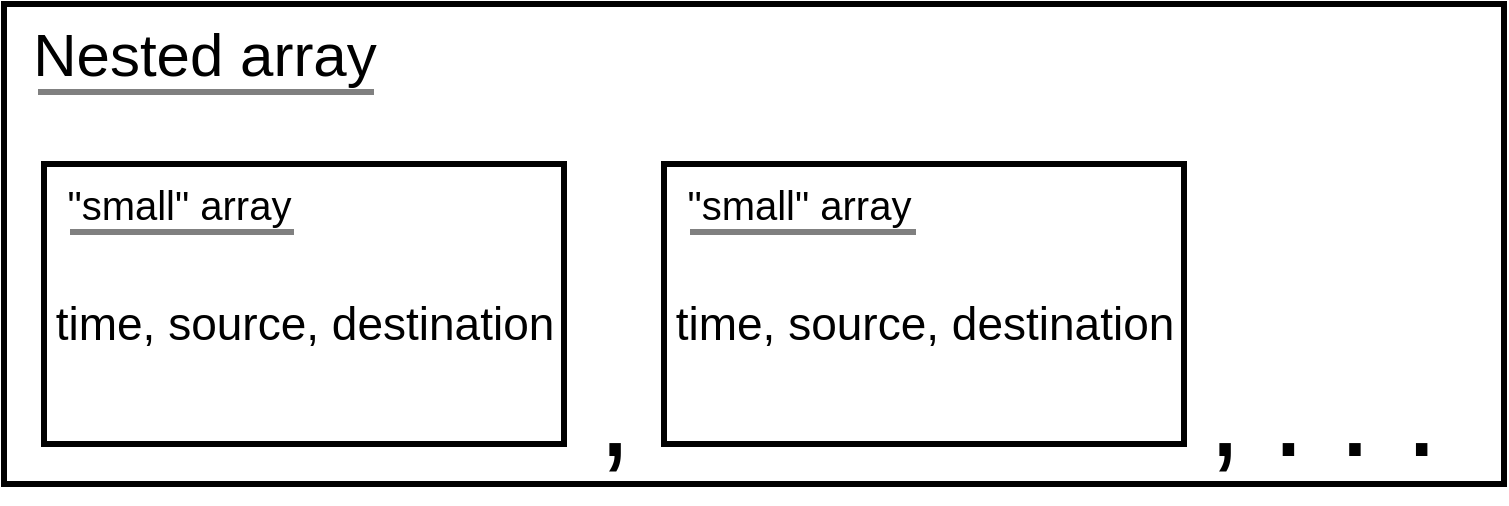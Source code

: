 <mxfile version="26.2.8">
  <diagram name="Seite-1" id="YQCEgiZrK64RDbJxEUyN">
    <mxGraphModel dx="1723" dy="933" grid="1" gridSize="10" guides="1" tooltips="1" connect="1" arrows="1" fold="1" page="1" pageScale="1" pageWidth="827" pageHeight="1169" math="0" shadow="0">
      <root>
        <mxCell id="0" />
        <mxCell id="1" parent="0" />
        <mxCell id="7GUp3bZeSzjO9WUExJve-1" value="" style="rounded=0;whiteSpace=wrap;html=1;strokeWidth=3;" vertex="1" parent="1">
          <mxGeometry x="40" y="40" width="750" height="240" as="geometry" />
        </mxCell>
        <mxCell id="7GUp3bZeSzjO9WUExJve-2" value="&lt;font style=&quot;font-size: 30px;&quot;&gt;Nested array&lt;/font&gt;" style="text;html=1;align=center;verticalAlign=middle;resizable=0;points=[];autosize=1;strokeColor=none;fillColor=none;fontSize=20;labelBorderColor=none;" vertex="1" parent="1">
          <mxGeometry x="40" y="40" width="200" height="50" as="geometry" />
        </mxCell>
        <mxCell id="7GUp3bZeSzjO9WUExJve-3" value="" style="rounded=0;whiteSpace=wrap;html=1;strokeWidth=3;" vertex="1" parent="1">
          <mxGeometry x="60" y="120" width="260" height="140" as="geometry" />
        </mxCell>
        <mxCell id="7GUp3bZeSzjO9WUExJve-4" value="" style="rounded=0;whiteSpace=wrap;html=1;strokeWidth=3;" vertex="1" parent="1">
          <mxGeometry x="370" y="120" width="260" height="140" as="geometry" />
        </mxCell>
        <mxCell id="7GUp3bZeSzjO9WUExJve-5" value="&lt;font style=&quot;font-size: 60px;&quot;&gt;. . .&lt;/font&gt;" style="text;html=1;align=center;verticalAlign=middle;resizable=0;points=[];autosize=1;strokeColor=none;fillColor=none;" vertex="1" parent="1">
          <mxGeometry x="660" y="200" width="110" height="90" as="geometry" />
        </mxCell>
        <mxCell id="7GUp3bZeSzjO9WUExJve-6" value="time, source, destination" style="text;html=1;align=center;verticalAlign=middle;resizable=0;points=[];autosize=1;strokeColor=none;fillColor=none;fontSize=23;" vertex="1" parent="1">
          <mxGeometry x="55" y="180" width="270" height="40" as="geometry" />
        </mxCell>
        <mxCell id="7GUp3bZeSzjO9WUExJve-7" value="time, source, destination" style="text;html=1;align=center;verticalAlign=middle;resizable=0;points=[];autosize=1;strokeColor=none;fillColor=none;fontSize=23;" vertex="1" parent="1">
          <mxGeometry x="365" y="180" width="270" height="40" as="geometry" />
        </mxCell>
        <mxCell id="7GUp3bZeSzjO9WUExJve-8" value="&quot;small&quot; array&amp;nbsp;" style="text;html=1;align=center;verticalAlign=middle;resizable=0;points=[];autosize=1;strokeColor=none;fillColor=none;fontSize=20;labelBorderColor=none;" vertex="1" parent="1">
          <mxGeometry x="60" y="120" width="140" height="40" as="geometry" />
        </mxCell>
        <mxCell id="7GUp3bZeSzjO9WUExJve-10" value="&quot;small&quot; array&amp;nbsp;" style="text;html=1;align=center;verticalAlign=middle;resizable=0;points=[];autosize=1;strokeColor=none;fillColor=none;fontSize=20;labelBorderColor=none;" vertex="1" parent="1">
          <mxGeometry x="370" y="120" width="140" height="40" as="geometry" />
        </mxCell>
        <mxCell id="7GUp3bZeSzjO9WUExJve-11" value="&lt;font style=&quot;font-size: 60px;&quot;&gt;,&lt;/font&gt;" style="text;html=1;align=center;verticalAlign=middle;resizable=0;points=[];autosize=1;strokeColor=none;fillColor=none;" vertex="1" parent="1">
          <mxGeometry x="325" y="200" width="40" height="90" as="geometry" />
        </mxCell>
        <mxCell id="7GUp3bZeSzjO9WUExJve-13" value="&lt;font style=&quot;font-size: 60px;&quot;&gt;,&lt;/font&gt;" style="text;html=1;align=center;verticalAlign=middle;resizable=0;points=[];autosize=1;strokeColor=none;fillColor=none;" vertex="1" parent="1">
          <mxGeometry x="630" y="200" width="40" height="90" as="geometry" />
        </mxCell>
        <mxCell id="7GUp3bZeSzjO9WUExJve-14" value="" style="endArrow=none;html=1;rounded=0;strokeWidth=3;strokeColor=light-dark(#808080, #ededed);" edge="1" parent="1">
          <mxGeometry width="50" height="50" relative="1" as="geometry">
            <mxPoint x="57" y="84" as="sourcePoint" />
            <mxPoint x="225" y="84" as="targetPoint" />
          </mxGeometry>
        </mxCell>
        <mxCell id="7GUp3bZeSzjO9WUExJve-15" value="" style="endArrow=none;html=1;rounded=0;strokeWidth=3;strokeColor=light-dark(#808080, #ededed);" edge="1" parent="1">
          <mxGeometry width="50" height="50" relative="1" as="geometry">
            <mxPoint x="73" y="154" as="sourcePoint" />
            <mxPoint x="185" y="154" as="targetPoint" />
          </mxGeometry>
        </mxCell>
        <mxCell id="7GUp3bZeSzjO9WUExJve-16" value="" style="endArrow=none;html=1;rounded=0;strokeWidth=3;strokeColor=light-dark(#808080, #ededed);" edge="1" parent="1">
          <mxGeometry width="50" height="50" relative="1" as="geometry">
            <mxPoint x="383" y="154" as="sourcePoint" />
            <mxPoint x="496" y="154" as="targetPoint" />
          </mxGeometry>
        </mxCell>
      </root>
    </mxGraphModel>
  </diagram>
</mxfile>
